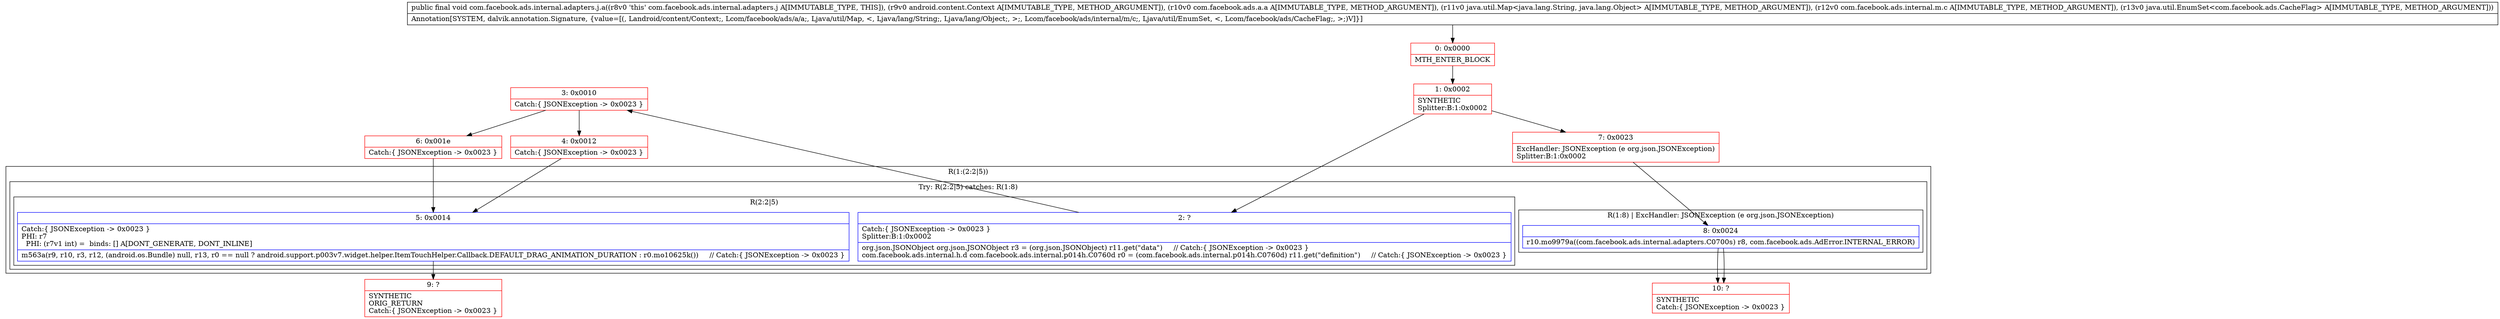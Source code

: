 digraph "CFG forcom.facebook.ads.internal.adapters.j.a(Landroid\/content\/Context;Lcom\/facebook\/ads\/a\/a;Ljava\/util\/Map;Lcom\/facebook\/ads\/internal\/m\/c;Ljava\/util\/EnumSet;)V" {
subgraph cluster_Region_631107387 {
label = "R(1:(2:2|5))";
node [shape=record,color=blue];
subgraph cluster_TryCatchRegion_1014552315 {
label = "Try: R(2:2|5) catches: R(1:8)";
node [shape=record,color=blue];
subgraph cluster_Region_154502839 {
label = "R(2:2|5)";
node [shape=record,color=blue];
Node_2 [shape=record,label="{2\:\ ?|Catch:\{ JSONException \-\> 0x0023 \}\lSplitter:B:1:0x0002\l|org.json.JSONObject org.json.JSONObject r3 = (org.json.JSONObject) r11.get(\"data\")     \/\/ Catch:\{ JSONException \-\> 0x0023 \}\lcom.facebook.ads.internal.h.d com.facebook.ads.internal.p014h.C0760d r0 = (com.facebook.ads.internal.p014h.C0760d) r11.get(\"definition\")     \/\/ Catch:\{ JSONException \-\> 0x0023 \}\l}"];
Node_5 [shape=record,label="{5\:\ 0x0014|Catch:\{ JSONException \-\> 0x0023 \}\lPHI: r7 \l  PHI: (r7v1 int) =  binds: [] A[DONT_GENERATE, DONT_INLINE]\l|m563a(r9, r10, r3, r12, (android.os.Bundle) null, r13, r0 == null ? android.support.p003v7.widget.helper.ItemTouchHelper.Callback.DEFAULT_DRAG_ANIMATION_DURATION : r0.mo10625k())     \/\/ Catch:\{ JSONException \-\> 0x0023 \}\l}"];
}
subgraph cluster_Region_749811245 {
label = "R(1:8) | ExcHandler: JSONException (e org.json.JSONException)\l";
node [shape=record,color=blue];
Node_8 [shape=record,label="{8\:\ 0x0024|r10.mo9979a((com.facebook.ads.internal.adapters.C0700s) r8, com.facebook.ads.AdError.INTERNAL_ERROR)\l}"];
}
}
}
subgraph cluster_Region_749811245 {
label = "R(1:8) | ExcHandler: JSONException (e org.json.JSONException)\l";
node [shape=record,color=blue];
Node_8 [shape=record,label="{8\:\ 0x0024|r10.mo9979a((com.facebook.ads.internal.adapters.C0700s) r8, com.facebook.ads.AdError.INTERNAL_ERROR)\l}"];
}
Node_0 [shape=record,color=red,label="{0\:\ 0x0000|MTH_ENTER_BLOCK\l}"];
Node_1 [shape=record,color=red,label="{1\:\ 0x0002|SYNTHETIC\lSplitter:B:1:0x0002\l}"];
Node_3 [shape=record,color=red,label="{3\:\ 0x0010|Catch:\{ JSONException \-\> 0x0023 \}\l}"];
Node_4 [shape=record,color=red,label="{4\:\ 0x0012|Catch:\{ JSONException \-\> 0x0023 \}\l}"];
Node_6 [shape=record,color=red,label="{6\:\ 0x001e|Catch:\{ JSONException \-\> 0x0023 \}\l}"];
Node_7 [shape=record,color=red,label="{7\:\ 0x0023|ExcHandler: JSONException (e org.json.JSONException)\lSplitter:B:1:0x0002\l}"];
Node_9 [shape=record,color=red,label="{9\:\ ?|SYNTHETIC\lORIG_RETURN\lCatch:\{ JSONException \-\> 0x0023 \}\l}"];
Node_10 [shape=record,color=red,label="{10\:\ ?|SYNTHETIC\lCatch:\{ JSONException \-\> 0x0023 \}\l}"];
MethodNode[shape=record,label="{public final void com.facebook.ads.internal.adapters.j.a((r8v0 'this' com.facebook.ads.internal.adapters.j A[IMMUTABLE_TYPE, THIS]), (r9v0 android.content.Context A[IMMUTABLE_TYPE, METHOD_ARGUMENT]), (r10v0 com.facebook.ads.a.a A[IMMUTABLE_TYPE, METHOD_ARGUMENT]), (r11v0 java.util.Map\<java.lang.String, java.lang.Object\> A[IMMUTABLE_TYPE, METHOD_ARGUMENT]), (r12v0 com.facebook.ads.internal.m.c A[IMMUTABLE_TYPE, METHOD_ARGUMENT]), (r13v0 java.util.EnumSet\<com.facebook.ads.CacheFlag\> A[IMMUTABLE_TYPE, METHOD_ARGUMENT]))  | Annotation[SYSTEM, dalvik.annotation.Signature, \{value=[(, Landroid\/content\/Context;, Lcom\/facebook\/ads\/a\/a;, Ljava\/util\/Map, \<, Ljava\/lang\/String;, Ljava\/lang\/Object;, \>;, Lcom\/facebook\/ads\/internal\/m\/c;, Ljava\/util\/EnumSet, \<, Lcom\/facebook\/ads\/CacheFlag;, \>;)V]\}]\l}"];
MethodNode -> Node_0;
Node_2 -> Node_3;
Node_5 -> Node_9;
Node_8 -> Node_10;
Node_8 -> Node_10;
Node_0 -> Node_1;
Node_1 -> Node_2;
Node_1 -> Node_7;
Node_3 -> Node_4;
Node_3 -> Node_6;
Node_4 -> Node_5;
Node_6 -> Node_5;
Node_7 -> Node_8;
}

